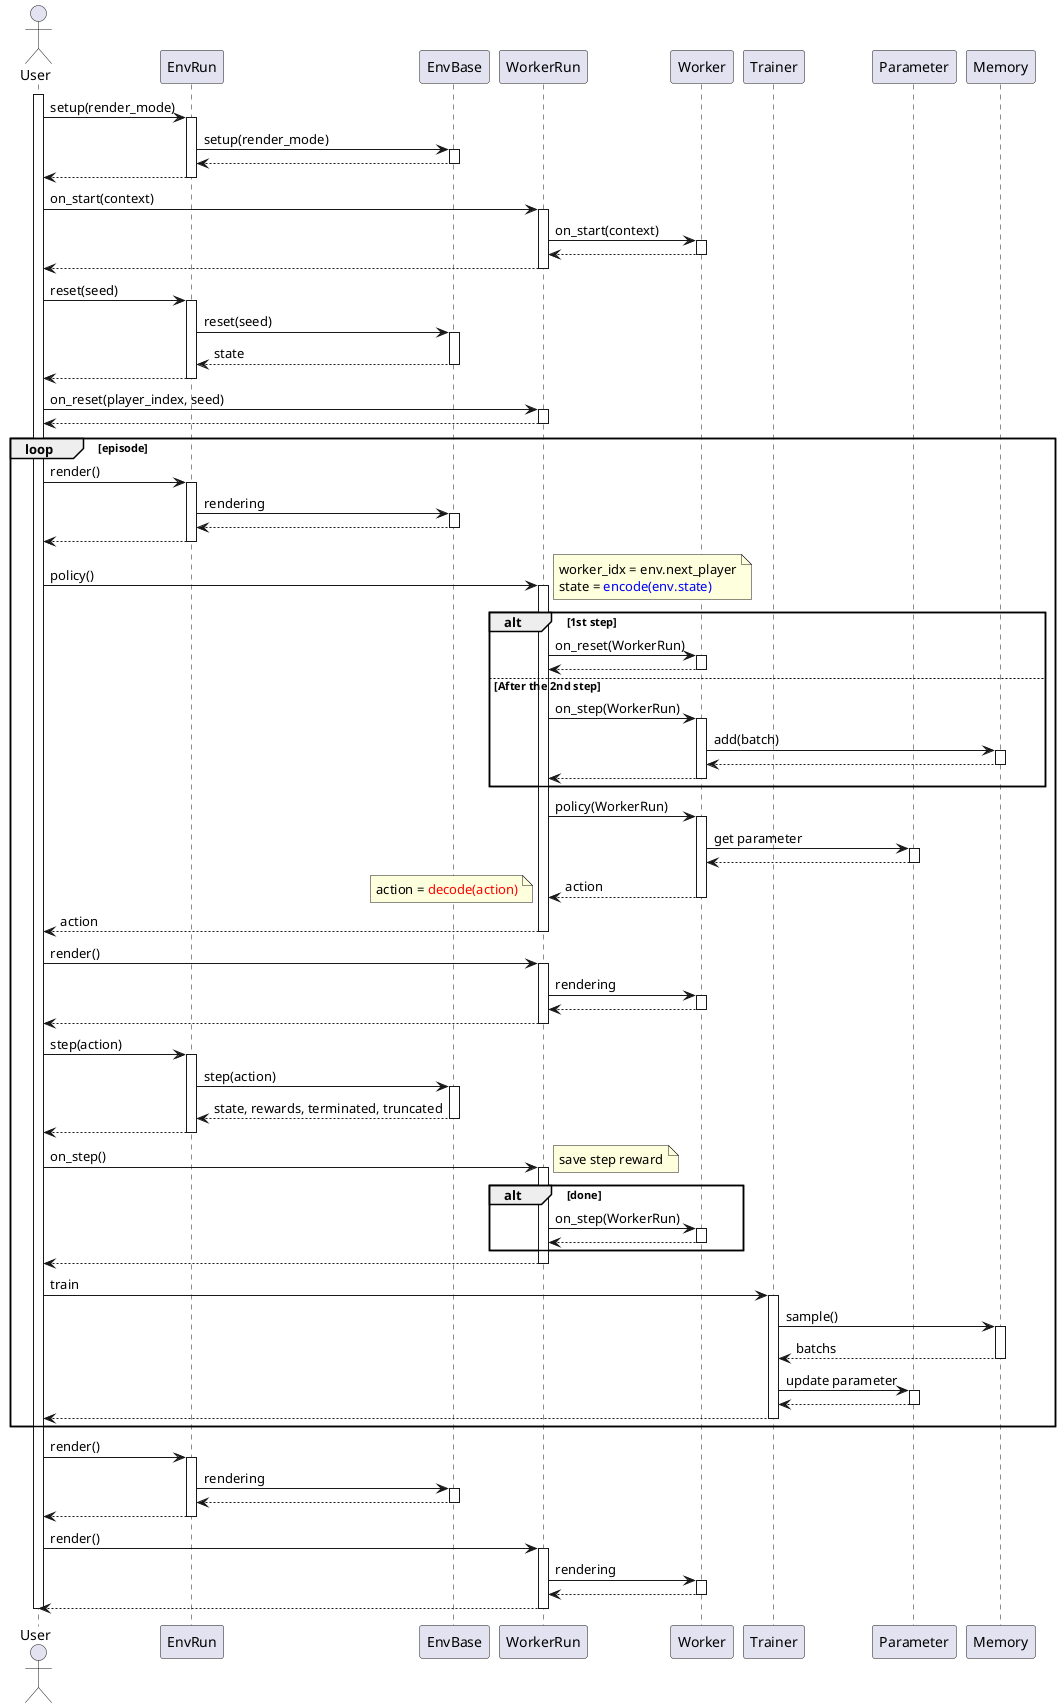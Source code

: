 @startuml playflow
autoactivate on

actor User

participant EnvRun
participant EnvBase

participant WorkerRun
participant Worker

participant Trainer
participant Parameter
participant Memory


activate User

User -> EnvRun: setup(render_mode)
    EnvRun -> EnvBase: setup(render_mode)
    return
return

User -> WorkerRun: on_start(context)
    WorkerRun -> Worker: on_start(context)
    return
return

User -> EnvRun: reset(seed)
    EnvRun -> EnvBase: reset(seed)
    return state
return

User -> WorkerRun: on_reset(player_index, seed)
return

loop episode
    User -> EnvRun: render()
        EnvRun -> EnvBase: rendering
        return
    return

    User -> WorkerRun: policy()
        note right
        worker_idx = env.next_player
        state = <color blue>encode(env.state)</color>
        end note

        alt 1st step
            WorkerRun -> Worker: on_reset(WorkerRun)
            return
        else After the 2nd step
            WorkerRun -> Worker: on_step(WorkerRun)
                Worker -> Memory: add(batch)
                return
            return
        end

        WorkerRun -> Worker: policy(WorkerRun)
            Worker -> Parameter: get parameter
            return
        return action

        note left
        action = <color red>decode(action)</color>
        end note
    return action

    User -> WorkerRun: render()
        WorkerRun -> Worker: rendering
        return
    return
    
    User -> EnvRun: step(action)
        EnvRun -> EnvBase: step(action)
        return state, rewards, terminated, truncated
    return

    User -> WorkerRun: on_step()
        note right
        save step reward
        end note
        alt done
            WorkerRun -> Worker: on_step(WorkerRun)
            return
        end
    return

    User -> Trainer: train
        Trainer -> Memory: sample()
        return batchs
        Trainer -> Parameter: update parameter
        return
    return

end

User -> EnvRun: render()
    EnvRun -> EnvBase: rendering
    return
return
User -> WorkerRun: render()
    WorkerRun -> Worker: rendering
    return
return

deactivate User

@enduml